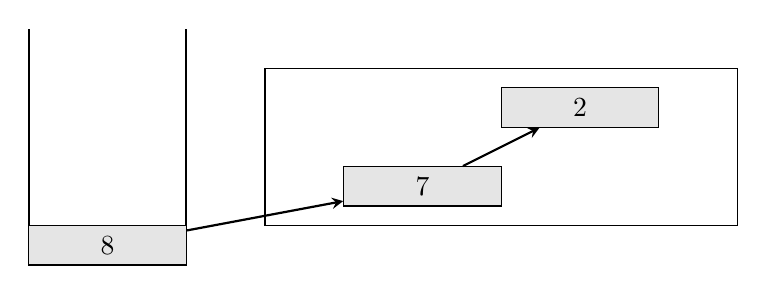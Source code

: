 \begin{tikzpicture}
	\tikzstyle{Heap} = [rectangle, minimum width=6cm, minimum height=2cm, text centered, draw=black, fill=white]
	\tikzstyle{Stack} = [rectangle, minimum width=3cm, minimum height=1cm, text centered, draw=black, fill=white]
	\tikzstyle{ListNode} = [rectangle, minimum width=2cm, minimum height=5mm, text centered, draw=black, fill= gray!20]
	\tikzstyle{arrow} = [thick,->,>=stealth]
	
	\draw [thick, black] (-3, 0) -- (-1, 0);
	\draw [thick, black] (-3, 0) -- (-3, 3);
	\draw [thick, black] (-1, 0) -- (-1, 3);
	\node[Heap] at (3,1.5){};
	\node (7node) [ListNode] at (2,1) {7};
	\node (2node) [ListNode] at (4,2) {2};
	\node (headNode) [ListNode] at (-2,0.25) {8};
	\draw [arrow] (7node) -- (2node);
	\draw [arrow] (headNode) -- (7node);
\end{tikzpicture}